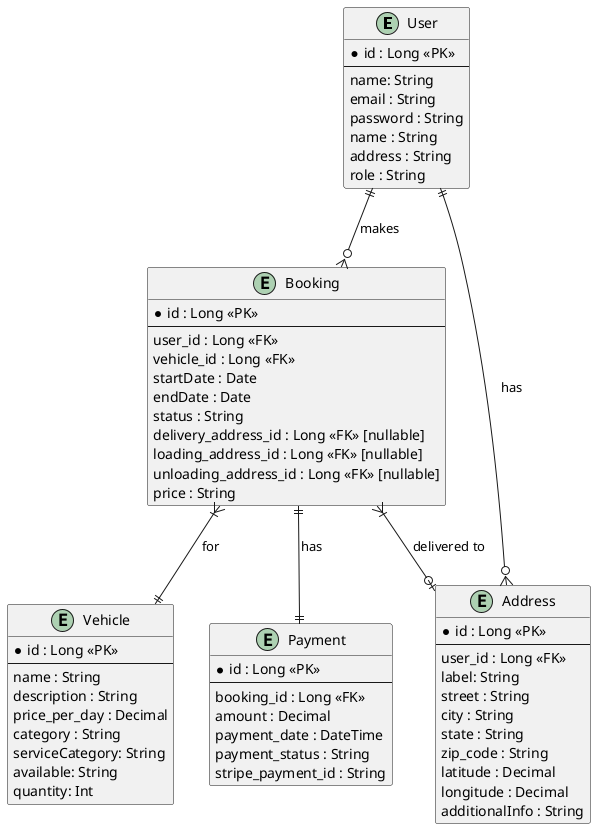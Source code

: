 @startuml
entity User {
  * id : Long <<PK>>
  --
  name: String
  email : String
  password : String
  name : String
  address : String
  role : String
}

entity Vehicle {
  * id : Long <<PK>>
  --
  name : String
  description : String
  price_per_day : Decimal
  category : String
  serviceCategory: String
  available: String
  quantity: Int
}


entity Booking {
  * id : Long <<PK>>
  --
  user_id : Long <<FK>>
  vehicle_id : Long <<FK>>
  startDate : Date
  endDate : Date
  status : String
  delivery_address_id : Long <<FK>> [nullable]
  loading_address_id : Long <<FK>> [nullable]
  unloading_address_id : Long <<FK>> [nullable]
  price : String
}

entity Payment {
  * id : Long <<PK>>
  --
  booking_id : Long <<FK>>
  amount : Decimal
  payment_date : DateTime
  payment_status : String
  stripe_payment_id : String
}

entity Address {
  * id : Long <<PK>>
  --
  user_id : Long <<FK>>
  label: String
  street : String
  city : String
  state : String
  zip_code : String
  latitude : Decimal
  longitude : Decimal
  additionalInfo : String
}

' Связи
Booking }|--|| Vehicle : "for"
User ||--o{ Booking : "makes"
Booking ||--|| Payment : "has"
User ||--o{ Address : "has"
Booking }|--o| Address : "delivered to"

@enduml